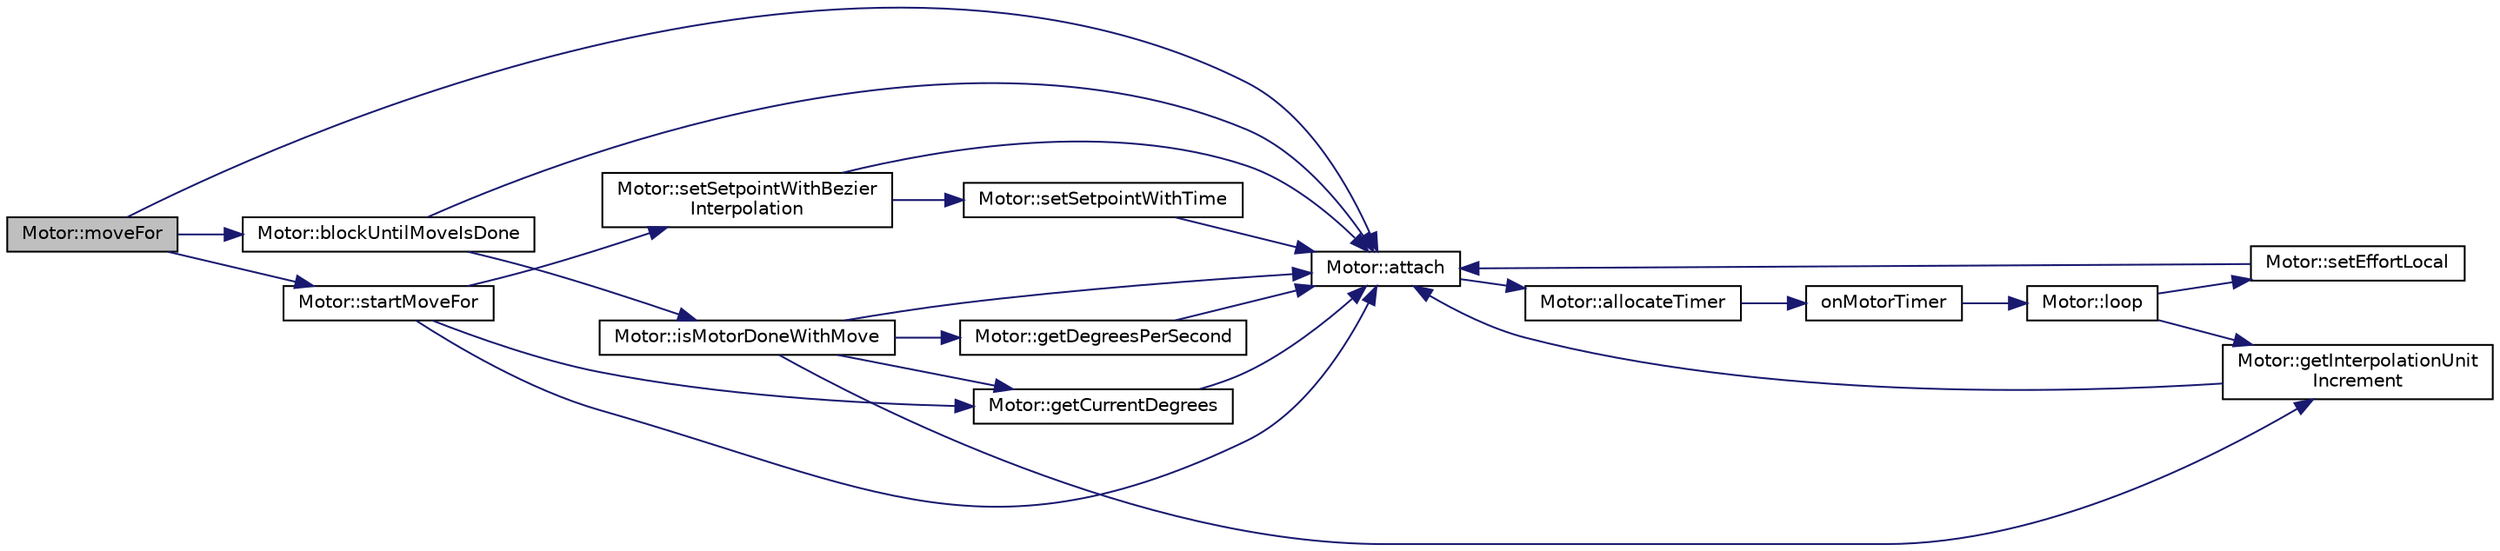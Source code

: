 digraph "Motor::moveFor"
{
 // LATEX_PDF_SIZE
  edge [fontname="Helvetica",fontsize="10",labelfontname="Helvetica",labelfontsize="10"];
  node [fontname="Helvetica",fontsize="10",shape=record];
  rankdir="LR";
  Node1 [label="Motor::moveFor",height=0.2,width=0.4,color="black", fillcolor="grey75", style="filled", fontcolor="black",tooltip=" "];
  Node1 -> Node2 [color="midnightblue",fontsize="10",style="solid",fontname="Helvetica"];
  Node2 [label="Motor::attach",height=0.2,width=0.4,color="black", fillcolor="white", style="filled",URL="$classMotor.html#a1d359b5a58005e36f3eef43dcd929da7",tooltip="Attach the motors hardware."];
  Node2 -> Node3 [color="midnightblue",fontsize="10",style="solid",fontname="Helvetica"];
  Node3 [label="Motor::allocateTimer",height=0.2,width=0.4,color="black", fillcolor="white", style="filled",URL="$classMotor.html#aa5dbe98f9cbaebd430bf1b7841d4bbc0",tooltip=" "];
  Node3 -> Node4 [color="midnightblue",fontsize="10",style="solid",fontname="Helvetica"];
  Node4 [label="onMotorTimer",height=0.2,width=0.4,color="black", fillcolor="white", style="filled",URL="$Motor_8cpp.html#adb66b9c7a2544338725556bce116d5df",tooltip=" "];
  Node4 -> Node5 [color="midnightblue",fontsize="10",style="solid",fontname="Helvetica"];
  Node5 [label="Motor::loop",height=0.2,width=0.4,color="black", fillcolor="white", style="filled",URL="$classMotor.html#a2db9c1833fe2b9e5b1b1e4b9e5d4c4ee",tooltip=" "];
  Node5 -> Node6 [color="midnightblue",fontsize="10",style="solid",fontname="Helvetica"];
  Node6 [label="Motor::getInterpolationUnit\lIncrement",height=0.2,width=0.4,color="black", fillcolor="white", style="filled",URL="$classMotor.html#aee3b24180cc7221ab63e1c2c32363693",tooltip=" "];
  Node6 -> Node2 [color="midnightblue",fontsize="10",style="solid",fontname="Helvetica"];
  Node5 -> Node7 [color="midnightblue",fontsize="10",style="solid",fontname="Helvetica"];
  Node7 [label="Motor::setEffortLocal",height=0.2,width=0.4,color="black", fillcolor="white", style="filled",URL="$classMotor.html#adc069b762efb5288612fa03b00c86dbf",tooltip=" "];
  Node7 -> Node2 [color="midnightblue",fontsize="10",style="solid",fontname="Helvetica"];
  Node1 -> Node8 [color="midnightblue",fontsize="10",style="solid",fontname="Helvetica"];
  Node8 [label="Motor::blockUntilMoveIsDone",height=0.2,width=0.4,color="black", fillcolor="white", style="filled",URL="$classMotor.html#afac09d2e3dc911e03ebf189acaa09015",tooltip="wait for the motor to arrive at a setpoint"];
  Node8 -> Node2 [color="midnightblue",fontsize="10",style="solid",fontname="Helvetica"];
  Node8 -> Node9 [color="midnightblue",fontsize="10",style="solid",fontname="Helvetica"];
  Node9 [label="Motor::isMotorDoneWithMove",height=0.2,width=0.4,color="black", fillcolor="white", style="filled",URL="$classMotor.html#a26d2b304f2cda2f65d673d58aaad7ff7",tooltip="Check to see if the motor is done with a move."];
  Node9 -> Node2 [color="midnightblue",fontsize="10",style="solid",fontname="Helvetica"];
  Node9 -> Node10 [color="midnightblue",fontsize="10",style="solid",fontname="Helvetica"];
  Node10 [label="Motor::getCurrentDegrees",height=0.2,width=0.4,color="black", fillcolor="white", style="filled",URL="$classMotor.html#a7a84e0d2676d7420219b6e7f67e69038",tooltip=" "];
  Node10 -> Node2 [color="midnightblue",fontsize="10",style="solid",fontname="Helvetica"];
  Node9 -> Node11 [color="midnightblue",fontsize="10",style="solid",fontname="Helvetica"];
  Node11 [label="Motor::getDegreesPerSecond",height=0.2,width=0.4,color="black", fillcolor="white", style="filled",URL="$classMotor.html#aeb102c0704799cf2e2f5523e8900fc08",tooltip=" "];
  Node11 -> Node2 [color="midnightblue",fontsize="10",style="solid",fontname="Helvetica"];
  Node9 -> Node6 [color="midnightblue",fontsize="10",style="solid",fontname="Helvetica"];
  Node1 -> Node12 [color="midnightblue",fontsize="10",style="solid",fontname="Helvetica"];
  Node12 [label="Motor::startMoveFor",height=0.2,width=0.4,color="black", fillcolor="white", style="filled",URL="$classMotor.html#ab6efa2ff5dca0fc96666fe4a36979906",tooltip=" "];
  Node12 -> Node2 [color="midnightblue",fontsize="10",style="solid",fontname="Helvetica"];
  Node12 -> Node10 [color="midnightblue",fontsize="10",style="solid",fontname="Helvetica"];
  Node12 -> Node13 [color="midnightblue",fontsize="10",style="solid",fontname="Helvetica"];
  Node13 [label="Motor::setSetpointWithBezier\lInterpolation",height=0.2,width=0.4,color="black", fillcolor="white", style="filled",URL="$classMotor.html#aa841ae32ce5aa1aaf716898a64a47ea2",tooltip=" "];
  Node13 -> Node2 [color="midnightblue",fontsize="10",style="solid",fontname="Helvetica"];
  Node13 -> Node14 [color="midnightblue",fontsize="10",style="solid",fontname="Helvetica"];
  Node14 [label="Motor::setSetpointWithTime",height=0.2,width=0.4,color="black", fillcolor="white", style="filled",URL="$classMotor.html#a9cdbe8186e8b6337e14743c4d2a37bc6",tooltip=" "];
  Node14 -> Node2 [color="midnightblue",fontsize="10",style="solid",fontname="Helvetica"];
}
